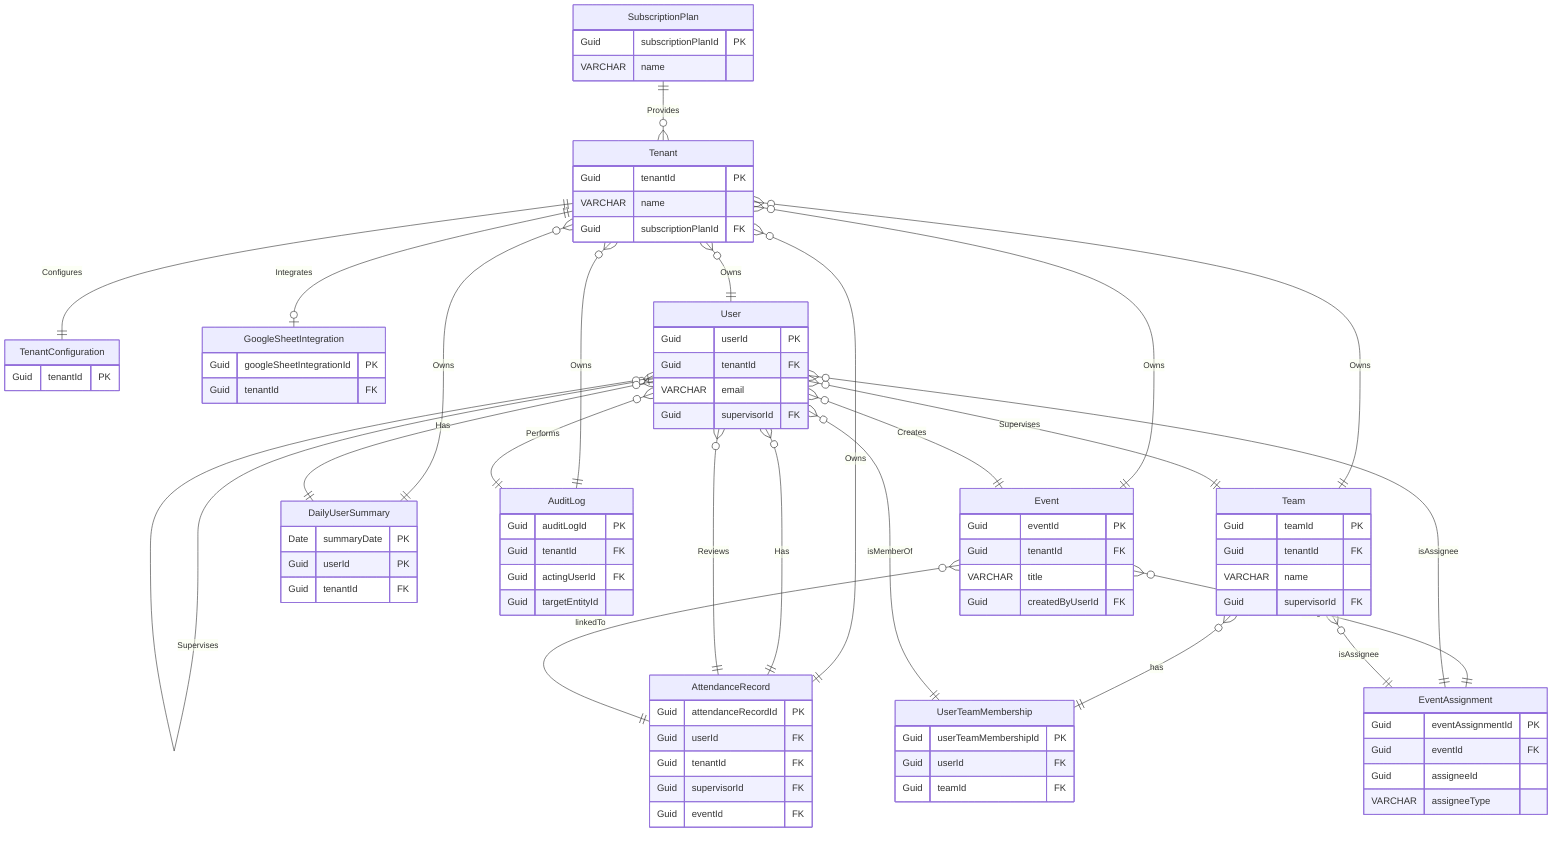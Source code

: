erDiagram
    SubscriptionPlan {
        Guid subscriptionPlanId PK
        VARCHAR name
    }

    Tenant {
        Guid tenantId PK
        VARCHAR name
        Guid subscriptionPlanId FK
    }

    TenantConfiguration {
        Guid tenantId PK
    }

    GoogleSheetIntegration {
        Guid googleSheetIntegrationId PK
        Guid tenantId FK
    }

    User {
        Guid userId PK
        Guid tenantId FK
        VARCHAR email
        Guid supervisorId FK
    }

    Team {
        Guid teamId PK
        Guid tenantId FK
        VARCHAR name
        Guid supervisorId FK
    }

    UserTeamMembership {
        Guid userTeamMembershipId PK
        Guid userId FK
        Guid teamId FK
    }

    Event {
        Guid eventId PK
        Guid tenantId FK
        VARCHAR title
        Guid createdByUserId FK
    }

    EventAssignment {
        Guid eventAssignmentId PK
        Guid eventId FK
        Guid assigneeId
        VARCHAR assigneeType
    }

    AttendanceRecord {
        Guid attendanceRecordId PK
        Guid userId FK
        Guid tenantId FK
        Guid supervisorId FK
        Guid eventId FK
    }

    DailyUserSummary {
        Date summaryDate PK
        Guid userId PK
        Guid tenantId FK
    }

    AuditLog {
        Guid auditLogId PK
        Guid tenantId FK
        Guid actingUserId FK
        Guid targetEntityId
    }

    SubscriptionPlan ||--o{ Tenant : Provides
    Tenant ||--|| TenantConfiguration : Configures
    Tenant ||--o| GoogleSheetIntegration : Integrates
    Tenant o{--|| User : Owns
    Tenant o{--|| Team : Owns
    Tenant o{--|| Event : Owns
    Tenant o{--|| AuditLog : Owns
    Tenant o{--|| AttendanceRecord : Owns
    Tenant o{--|| DailyUserSummary : Owns

    User o|--o{ User : Supervises
    User o{--|| Team : Supervises
    User o{--|| Event : Creates
    User o{--|| AuditLog : Performs
    User o{--|| AttendanceRecord : Has
    User o{--|| AttendanceRecord : Reviews
    User o{--|| DailyUserSummary : Has

    Team o{--|| UserTeamMembership : has
    User o{--|| UserTeamMembership : isMemberOf

    Event o{--|| EventAssignment : assignedVia
    User o{--|| EventAssignment : isAssignee
    Team o{--|| EventAssignment : isAssignee

    Event o{--|| AttendanceRecord : linkedTo